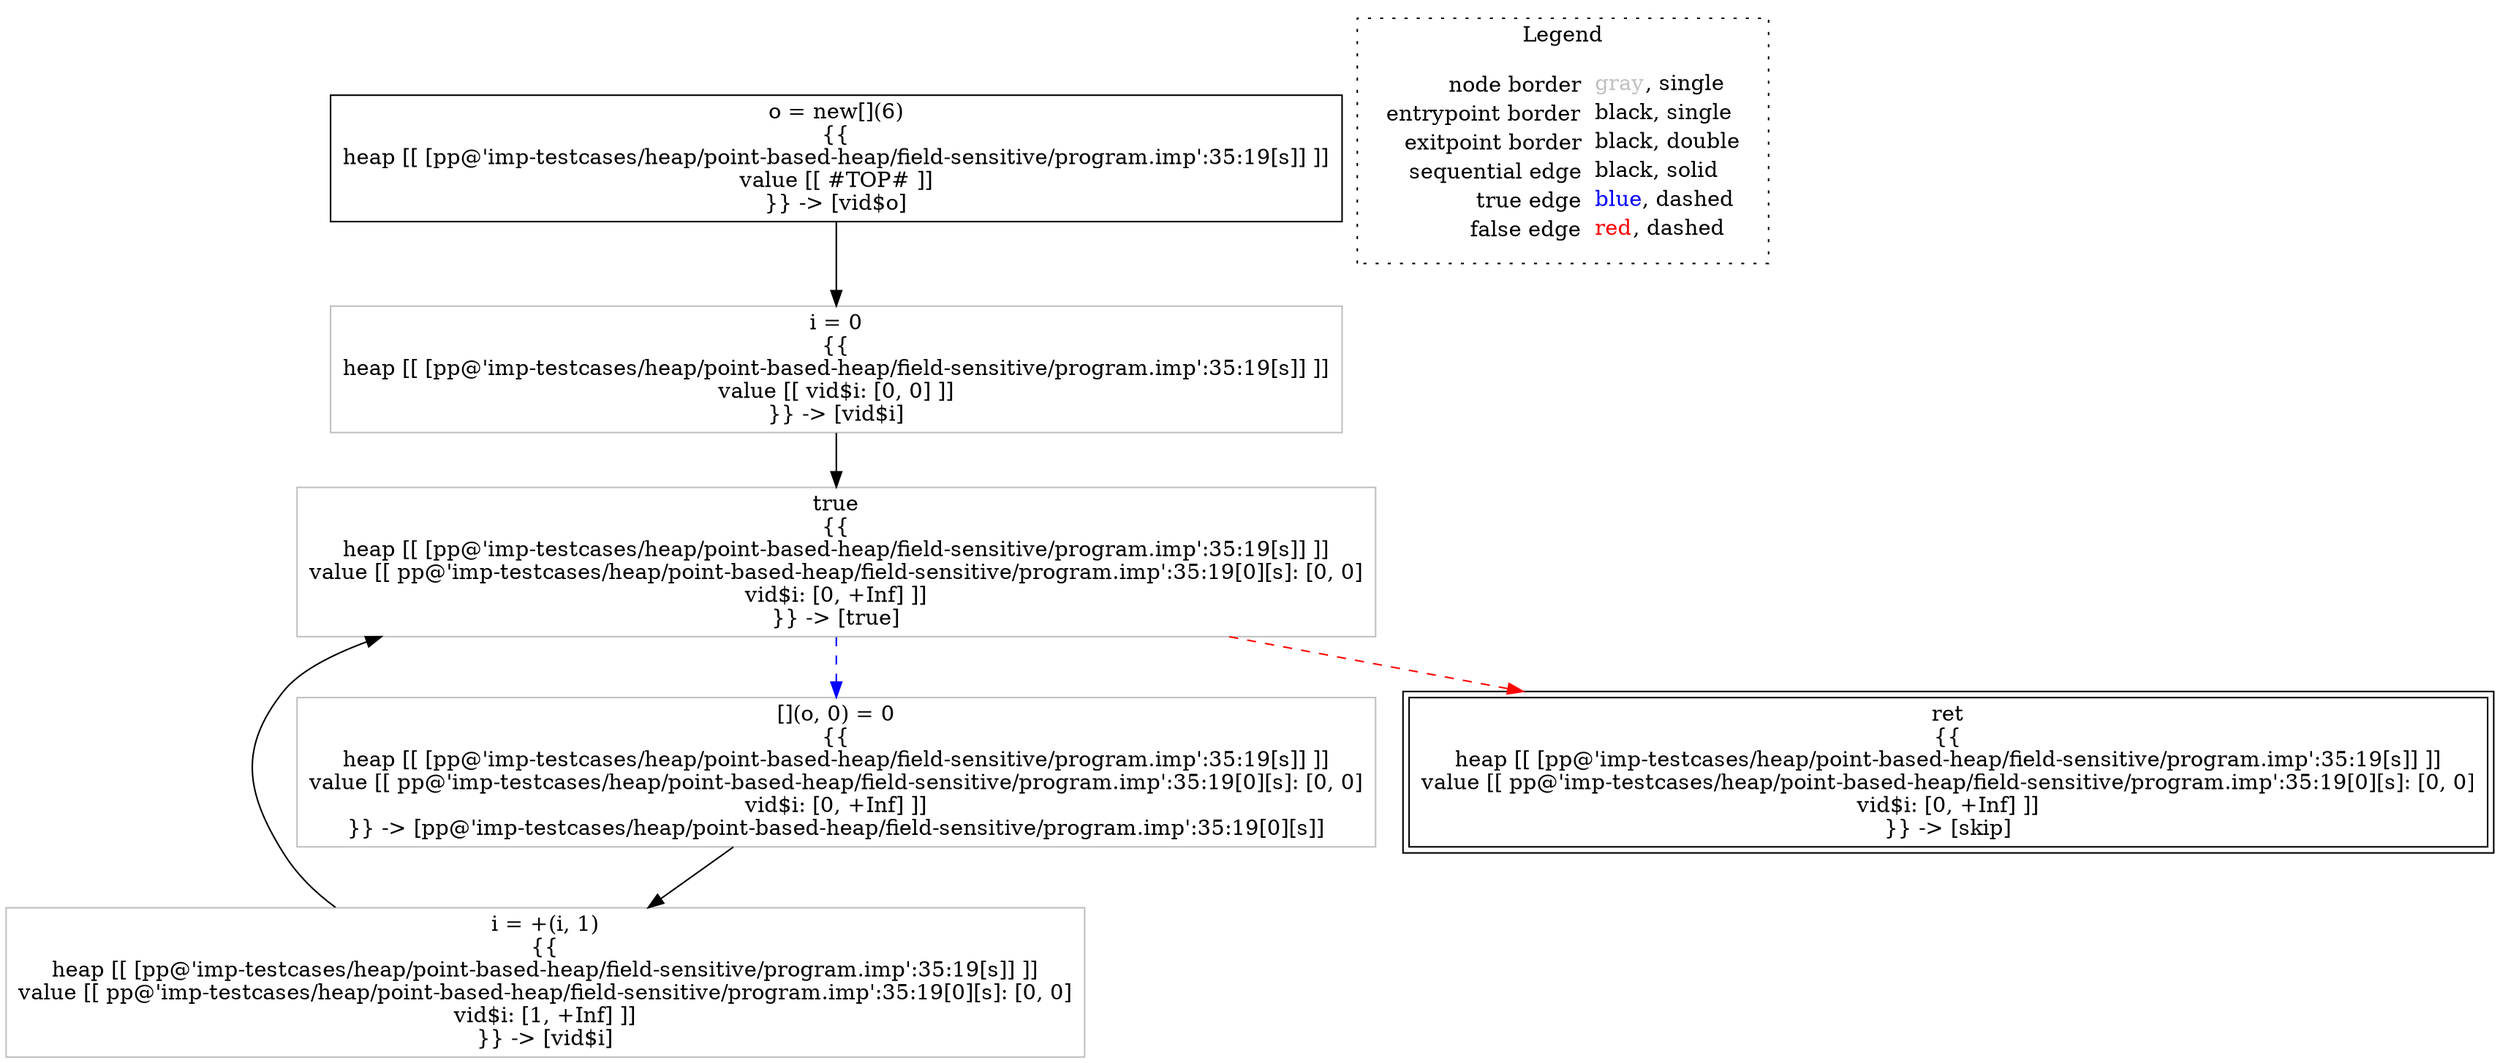 digraph {
	"node0" [shape="rect",color="black",label=<o = new[](6)<BR/>{{<BR/>heap [[ [pp@'imp-testcases/heap/point-based-heap/field-sensitive/program.imp':35:19[s]] ]]<BR/>value [[ #TOP# ]]<BR/>}} -&gt; [vid$o]>];
	"node1" [shape="rect",color="gray",label=<[](o, 0) = 0<BR/>{{<BR/>heap [[ [pp@'imp-testcases/heap/point-based-heap/field-sensitive/program.imp':35:19[s]] ]]<BR/>value [[ pp@'imp-testcases/heap/point-based-heap/field-sensitive/program.imp':35:19[0][s]: [0, 0]<BR/>vid$i: [0, +Inf] ]]<BR/>}} -&gt; [pp@'imp-testcases/heap/point-based-heap/field-sensitive/program.imp':35:19[0][s]]>];
	"node2" [shape="rect",color="gray",label=<i = +(i, 1)<BR/>{{<BR/>heap [[ [pp@'imp-testcases/heap/point-based-heap/field-sensitive/program.imp':35:19[s]] ]]<BR/>value [[ pp@'imp-testcases/heap/point-based-heap/field-sensitive/program.imp':35:19[0][s]: [0, 0]<BR/>vid$i: [1, +Inf] ]]<BR/>}} -&gt; [vid$i]>];
	"node3" [shape="rect",color="gray",label=<i = 0<BR/>{{<BR/>heap [[ [pp@'imp-testcases/heap/point-based-heap/field-sensitive/program.imp':35:19[s]] ]]<BR/>value [[ vid$i: [0, 0] ]]<BR/>}} -&gt; [vid$i]>];
	"node4" [shape="rect",color="black",peripheries="2",label=<ret<BR/>{{<BR/>heap [[ [pp@'imp-testcases/heap/point-based-heap/field-sensitive/program.imp':35:19[s]] ]]<BR/>value [[ pp@'imp-testcases/heap/point-based-heap/field-sensitive/program.imp':35:19[0][s]: [0, 0]<BR/>vid$i: [0, +Inf] ]]<BR/>}} -&gt; [skip]>];
	"node5" [shape="rect",color="gray",label=<true<BR/>{{<BR/>heap [[ [pp@'imp-testcases/heap/point-based-heap/field-sensitive/program.imp':35:19[s]] ]]<BR/>value [[ pp@'imp-testcases/heap/point-based-heap/field-sensitive/program.imp':35:19[0][s]: [0, 0]<BR/>vid$i: [0, +Inf] ]]<BR/>}} -&gt; [true]>];
	"node1" -> "node2" [color="black"];
	"node2" -> "node5" [color="black"];
	"node3" -> "node5" [color="black"];
	"node0" -> "node3" [color="black"];
	"node5" -> "node1" [color="blue",style="dashed"];
	"node5" -> "node4" [color="red",style="dashed"];
subgraph cluster_legend {
	label="Legend";
	style=dotted;
	node [shape=plaintext];
	"legend" [label=<<table border="0" cellpadding="2" cellspacing="0" cellborder="0"><tr><td align="right">node border&nbsp;</td><td align="left"><font color="gray">gray</font>, single</td></tr><tr><td align="right">entrypoint border&nbsp;</td><td align="left"><font color="black">black</font>, single</td></tr><tr><td align="right">exitpoint border&nbsp;</td><td align="left"><font color="black">black</font>, double</td></tr><tr><td align="right">sequential edge&nbsp;</td><td align="left"><font color="black">black</font>, solid</td></tr><tr><td align="right">true edge&nbsp;</td><td align="left"><font color="blue">blue</font>, dashed</td></tr><tr><td align="right">false edge&nbsp;</td><td align="left"><font color="red">red</font>, dashed</td></tr></table>>];
}

}
